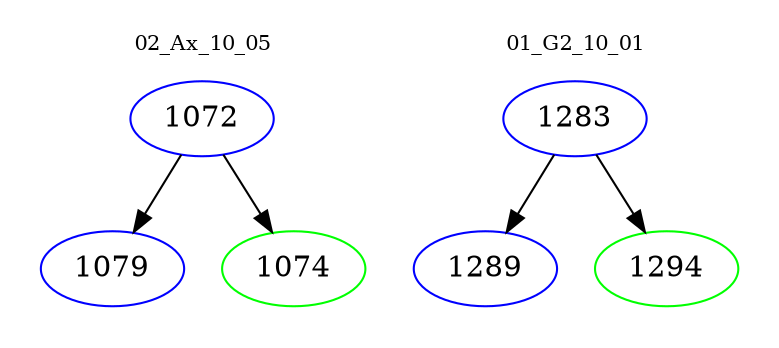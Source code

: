 digraph{
subgraph cluster_0 {
color = white
label = "02_Ax_10_05";
fontsize=10;
T0_1072 [label="1072", color="blue"]
T0_1072 -> T0_1079 [color="black"]
T0_1079 [label="1079", color="blue"]
T0_1072 -> T0_1074 [color="black"]
T0_1074 [label="1074", color="green"]
}
subgraph cluster_1 {
color = white
label = "01_G2_10_01";
fontsize=10;
T1_1283 [label="1283", color="blue"]
T1_1283 -> T1_1289 [color="black"]
T1_1289 [label="1289", color="blue"]
T1_1283 -> T1_1294 [color="black"]
T1_1294 [label="1294", color="green"]
}
}
